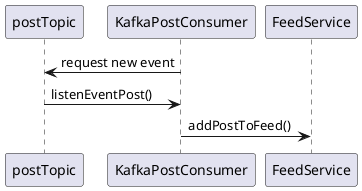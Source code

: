 @startuml
postTopic <- KafkaPostConsumer: request new event
postTopic -> KafkaPostConsumer: listenEventPost()
KafkaPostConsumer -> FeedService: addPostToFeed()
@enduml
